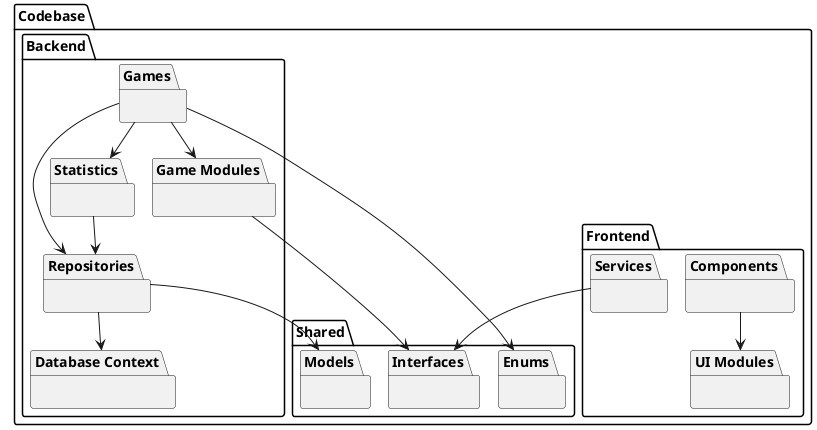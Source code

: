 @startuml United Package Diagram
!pragma layout smetana

package "Codebase" {
    
    package "Frontend" {
        package "Components" {}
        package "UI Modules" {}
        package "Services" {}

        
    }

    package "Backend" {
        package "Game Modules" {}
        package "Repositories" {}
        package "Database Context" {}
        package "Statistics" {}
        package "Games" {}
    }

    package "Shared" {
        package "Enums" {}
        package "Interfaces" {}
        package "Models" {}
    }

    "Game Modules" --> "Interfaces"
    "Repositories" --> "Models"
    "Games" --> "Statistics"
    "Games" --> "Game Modules"
    "Games" --> "Repositories" 
    "Services" -->  "Interfaces"
    "Repositories" --> "Database Context"
    "Games" --> "Enums" 
    "Components" --> "UI Modules" 
    "Statistics" --> "Repositories" 
}


@enduml
